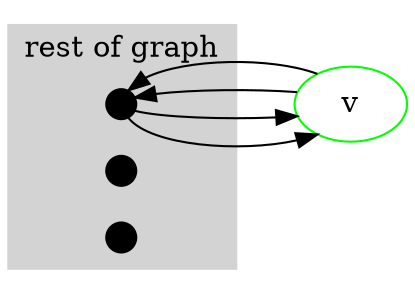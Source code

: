 
digraph G {
graph [rankdir=LR];
subgraph cluster0 {
node [shape=point,height=0.2,style=filled,color=black];
style=filled;
color=lightgrey;
a0; a1; a2;
label = "rest of graph";
}
v [color=green];
a0 -> v;
a0 -> v;
v -> a0;
v -> a0;
}
